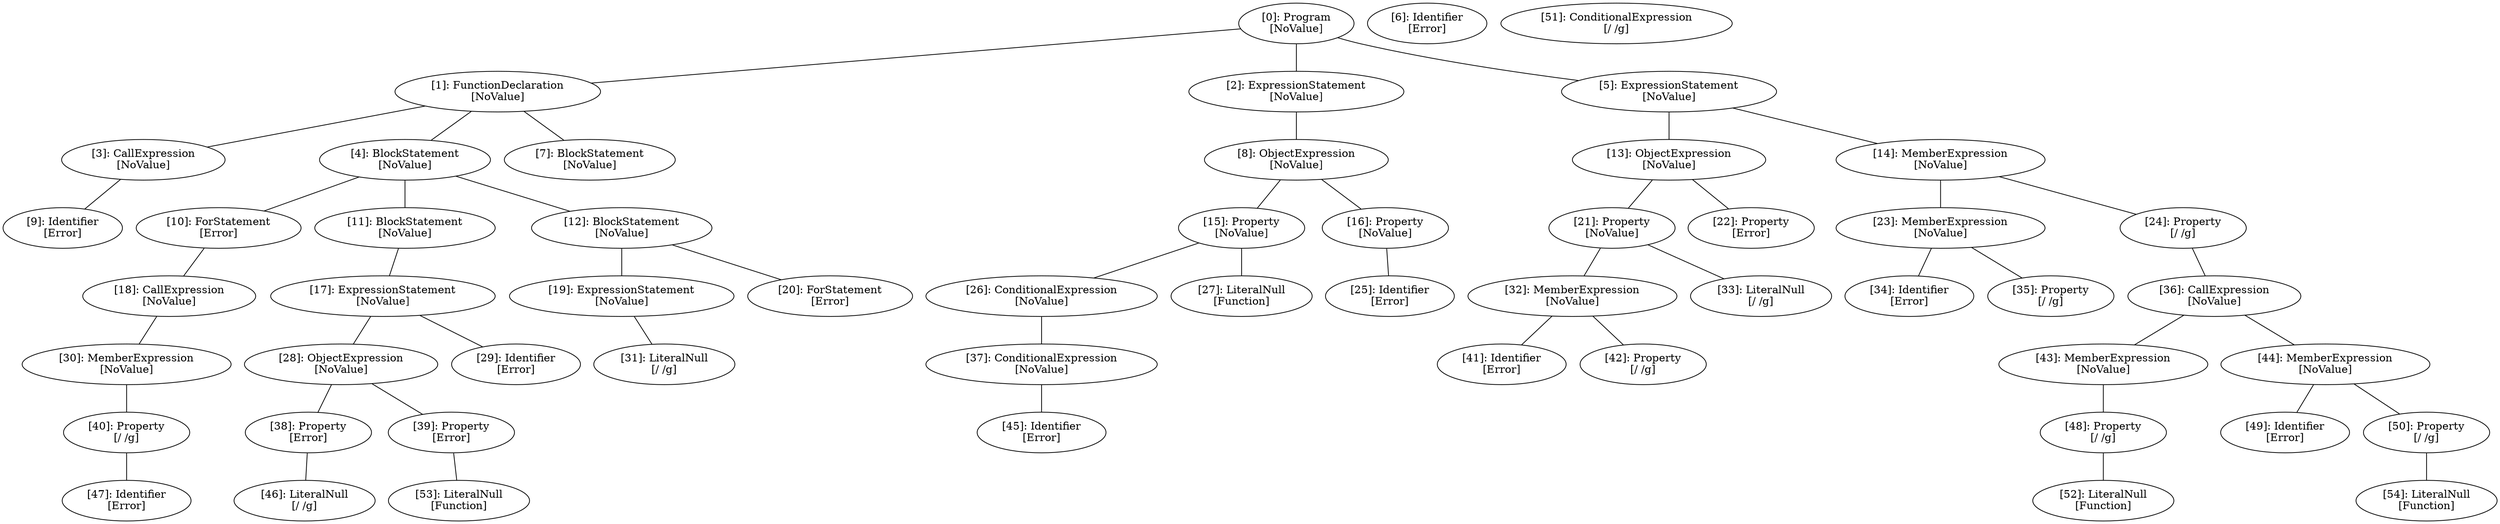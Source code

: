 // Result
graph {
	0 [label="[0]: Program
[NoValue]"]
	1 [label="[1]: FunctionDeclaration
[NoValue]"]
	2 [label="[2]: ExpressionStatement
[NoValue]"]
	3 [label="[3]: CallExpression
[NoValue]"]
	4 [label="[4]: BlockStatement
[NoValue]"]
	5 [label="[5]: ExpressionStatement
[NoValue]"]
	6 [label="[6]: Identifier
[Error]"]
	7 [label="[7]: BlockStatement
[NoValue]"]
	8 [label="[8]: ObjectExpression
[NoValue]"]
	9 [label="[9]: Identifier
[Error]"]
	10 [label="[10]: ForStatement
[Error]"]
	11 [label="[11]: BlockStatement
[NoValue]"]
	12 [label="[12]: BlockStatement
[NoValue]"]
	13 [label="[13]: ObjectExpression
[NoValue]"]
	14 [label="[14]: MemberExpression
[NoValue]"]
	15 [label="[15]: Property
[NoValue]"]
	16 [label="[16]: Property
[NoValue]"]
	17 [label="[17]: ExpressionStatement
[NoValue]"]
	18 [label="[18]: CallExpression
[NoValue]"]
	19 [label="[19]: ExpressionStatement
[NoValue]"]
	20 [label="[20]: ForStatement
[Error]"]
	21 [label="[21]: Property
[NoValue]"]
	22 [label="[22]: Property
[Error]"]
	23 [label="[23]: MemberExpression
[NoValue]"]
	24 [label="[24]: Property
[/ /g]"]
	25 [label="[25]: Identifier
[Error]"]
	26 [label="[26]: ConditionalExpression
[NoValue]"]
	27 [label="[27]: LiteralNull
[Function]"]
	28 [label="[28]: ObjectExpression
[NoValue]"]
	29 [label="[29]: Identifier
[Error]"]
	30 [label="[30]: MemberExpression
[NoValue]"]
	31 [label="[31]: LiteralNull
[/ /g]"]
	32 [label="[32]: MemberExpression
[NoValue]"]
	33 [label="[33]: LiteralNull
[/ /g]"]
	34 [label="[34]: Identifier
[Error]"]
	35 [label="[35]: Property
[/ /g]"]
	36 [label="[36]: CallExpression
[NoValue]"]
	37 [label="[37]: ConditionalExpression
[NoValue]"]
	38 [label="[38]: Property
[Error]"]
	39 [label="[39]: Property
[Error]"]
	40 [label="[40]: Property
[/ /g]"]
	41 [label="[41]: Identifier
[Error]"]
	42 [label="[42]: Property
[/ /g]"]
	43 [label="[43]: MemberExpression
[NoValue]"]
	44 [label="[44]: MemberExpression
[NoValue]"]
	45 [label="[45]: Identifier
[Error]"]
	46 [label="[46]: LiteralNull
[/ /g]"]
	47 [label="[47]: Identifier
[Error]"]
	48 [label="[48]: Property
[/ /g]"]
	49 [label="[49]: Identifier
[Error]"]
	50 [label="[50]: Property
[/ /g]"]
	51 [label="[51]: ConditionalExpression
[/ /g]"]
	52 [label="[52]: LiteralNull
[Function]"]
	53 [label="[53]: LiteralNull
[Function]"]
	54 [label="[54]: LiteralNull
[Function]"]
	0 -- 1
	0 -- 2
	0 -- 5
	1 -- 3
	1 -- 4
	1 -- 7
	2 -- 8
	3 -- 9
	4 -- 10
	4 -- 11
	4 -- 12
	5 -- 13
	5 -- 14
	8 -- 15
	8 -- 16
	10 -- 18
	11 -- 17
	12 -- 19
	12 -- 20
	13 -- 21
	13 -- 22
	14 -- 23
	14 -- 24
	15 -- 26
	15 -- 27
	16 -- 25
	17 -- 28
	17 -- 29
	18 -- 30
	19 -- 31
	21 -- 32
	21 -- 33
	23 -- 34
	23 -- 35
	24 -- 36
	26 -- 37
	28 -- 38
	28 -- 39
	30 -- 40
	32 -- 41
	32 -- 42
	36 -- 43
	36 -- 44
	37 -- 45
	38 -- 46
	39 -- 53
	40 -- 47
	43 -- 48
	44 -- 49
	44 -- 50
	48 -- 52
	50 -- 54
}
